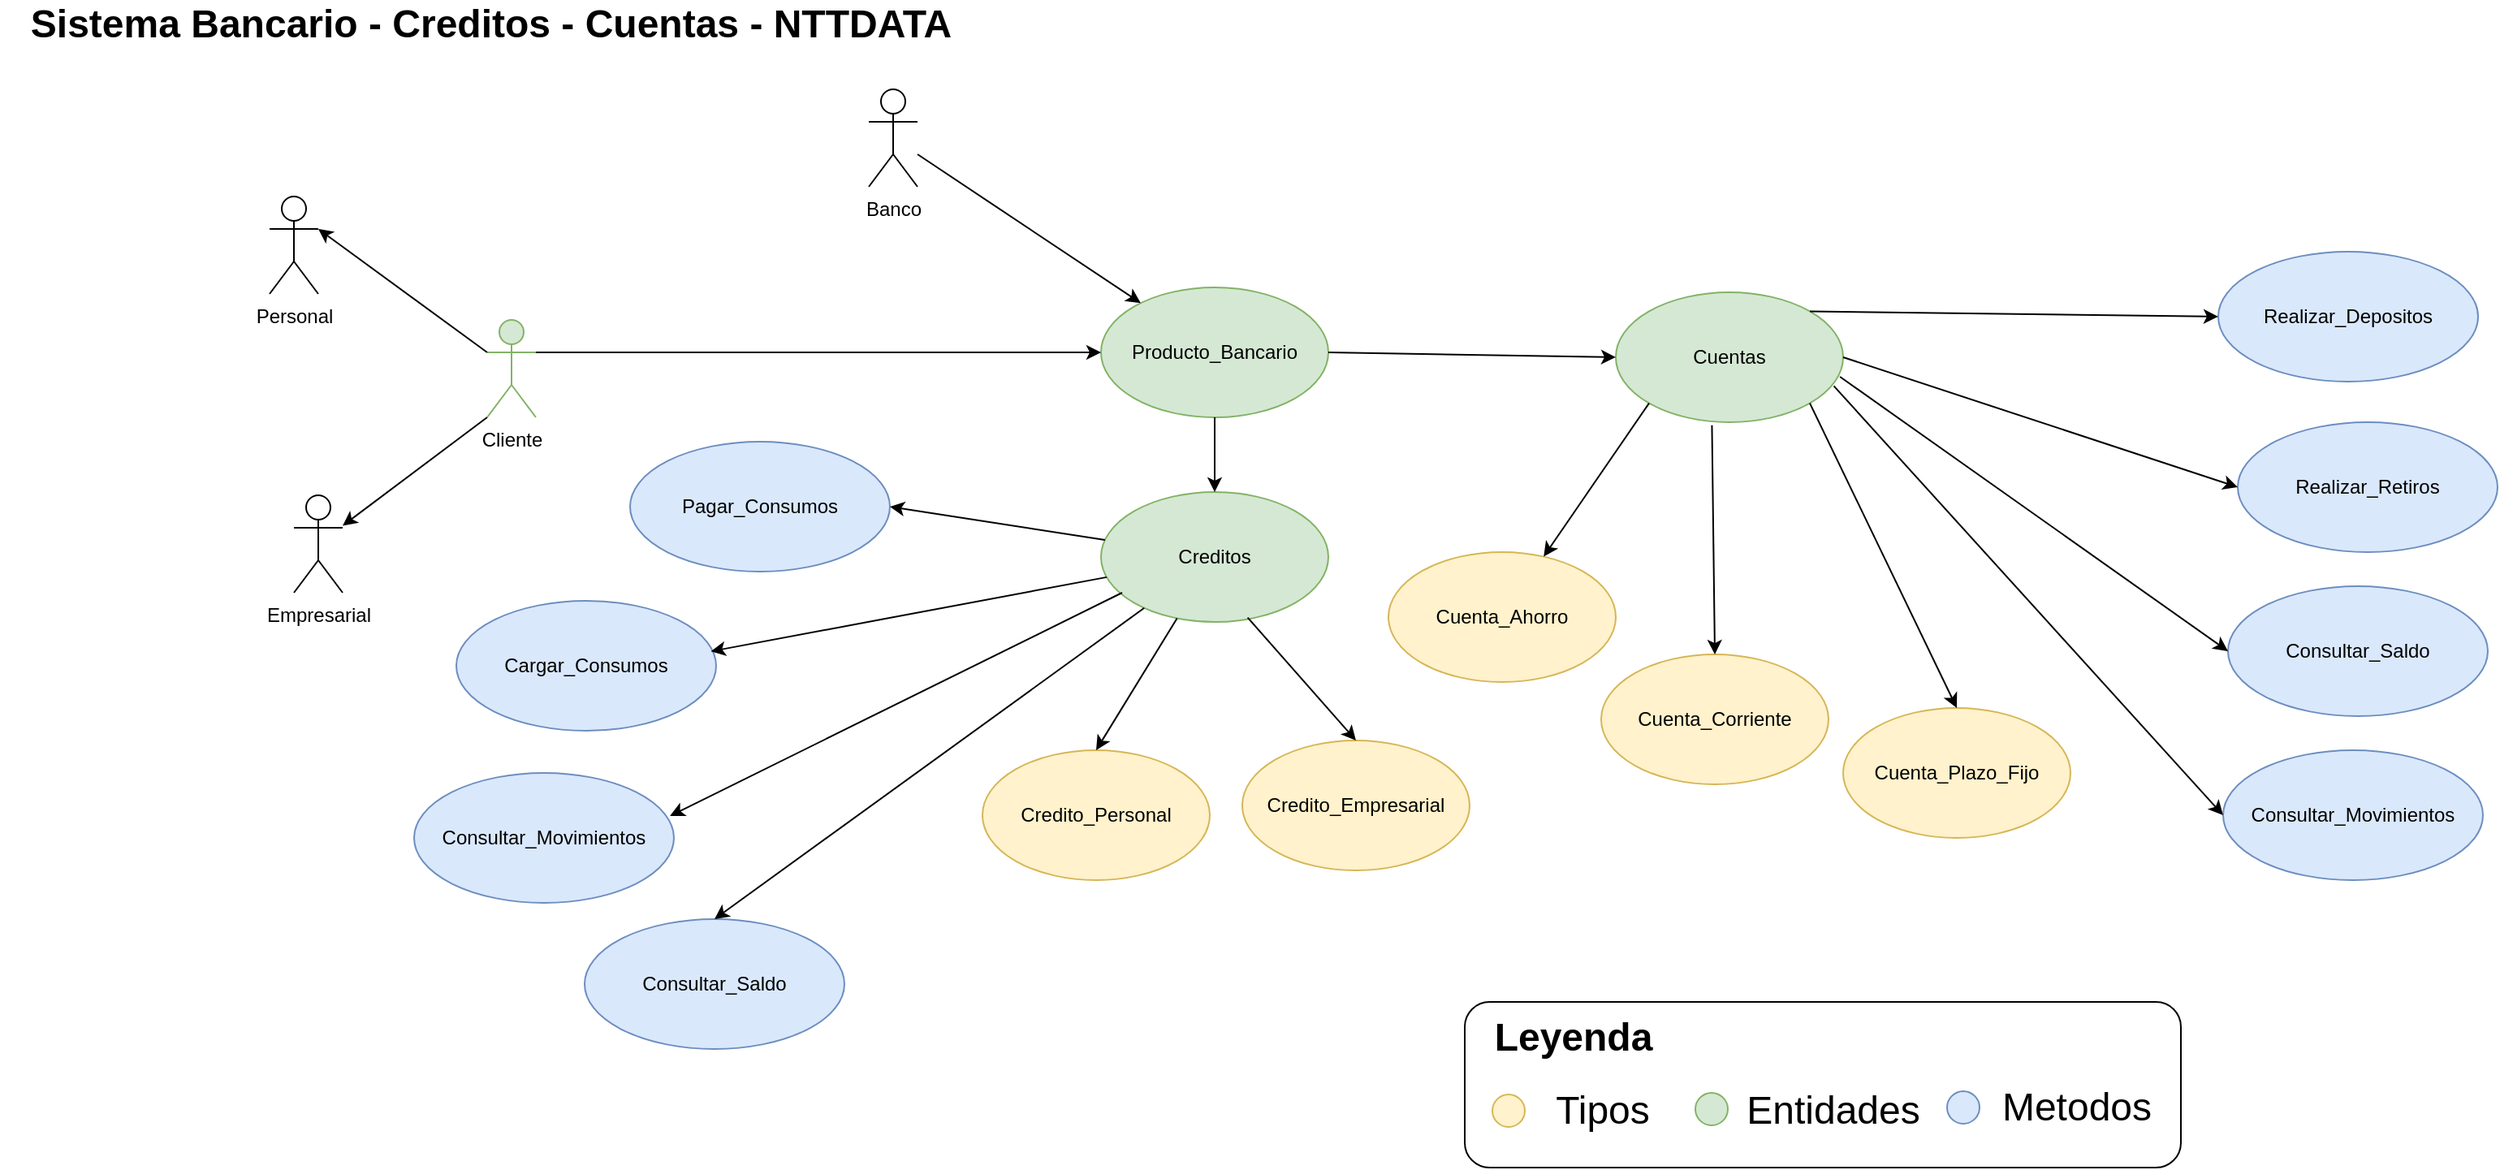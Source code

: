 <mxfile version="23.1.5" type="device" pages="3">
  <diagram id="dr84ATfy2s_csqID7k3z" name="Diagrama_Casos_Uso">
    <mxGraphModel dx="4492" dy="2038" grid="0" gridSize="10" guides="1" tooltips="1" connect="1" arrows="1" fold="1" page="1" pageScale="1" pageWidth="2000" pageHeight="1000" math="0" shadow="0">
      <root>
        <mxCell id="0" />
        <mxCell id="1" parent="0" />
        <mxCell id="lOmS7LGI5ybByQJQdkzE-1" value="Cliente" style="shape=umlActor;verticalLabelPosition=bottom;verticalAlign=top;html=1;outlineConnect=0;fillColor=#d5e8d4;strokeColor=#82b366;" parent="1" vertex="1">
          <mxGeometry x="-1487" y="-643" width="30" height="60" as="geometry" />
        </mxCell>
        <mxCell id="lOmS7LGI5ybByQJQdkzE-2" value="Producto_Bancario" style="ellipse;whiteSpace=wrap;html=1;fillColor=#d5e8d4;strokeColor=#82b366;" parent="1" vertex="1">
          <mxGeometry x="-1109" y="-663" width="140" height="80" as="geometry" />
        </mxCell>
        <mxCell id="lOmS7LGI5ybByQJQdkzE-4" value="Personal" style="shape=umlActor;verticalLabelPosition=bottom;verticalAlign=top;html=1;outlineConnect=0;" parent="1" vertex="1">
          <mxGeometry x="-1621" y="-719" width="30" height="60" as="geometry" />
        </mxCell>
        <mxCell id="lOmS7LGI5ybByQJQdkzE-5" value="Empresarial" style="shape=umlActor;verticalLabelPosition=bottom;verticalAlign=top;html=1;outlineConnect=0;" parent="1" vertex="1">
          <mxGeometry x="-1606" y="-535" width="30" height="60" as="geometry" />
        </mxCell>
        <mxCell id="lOmS7LGI5ybByQJQdkzE-14" value="" style="endArrow=classic;html=1;rounded=0;entryX=1;entryY=0.333;entryDx=0;entryDy=0;entryPerimeter=0;exitX=0;exitY=0.333;exitDx=0;exitDy=0;exitPerimeter=0;" parent="1" source="lOmS7LGI5ybByQJQdkzE-1" target="lOmS7LGI5ybByQJQdkzE-4" edge="1">
          <mxGeometry width="50" height="50" relative="1" as="geometry">
            <mxPoint x="-1397" y="-343" as="sourcePoint" />
            <mxPoint x="-1347" y="-393" as="targetPoint" />
          </mxGeometry>
        </mxCell>
        <mxCell id="lOmS7LGI5ybByQJQdkzE-16" value="Cuenta_Ahorro" style="ellipse;whiteSpace=wrap;html=1;fillColor=#fff2cc;strokeColor=#d6b656;" parent="1" vertex="1">
          <mxGeometry x="-932" y="-500" width="140" height="80" as="geometry" />
        </mxCell>
        <mxCell id="lOmS7LGI5ybByQJQdkzE-17" value="Cuenta_Corriente" style="ellipse;whiteSpace=wrap;html=1;fillColor=#fff2cc;strokeColor=#d6b656;" parent="1" vertex="1">
          <mxGeometry x="-801" y="-437" width="140" height="80" as="geometry" />
        </mxCell>
        <mxCell id="lOmS7LGI5ybByQJQdkzE-18" value="Cuenta_Plazo_Fijo" style="ellipse;whiteSpace=wrap;html=1;fillColor=#fff2cc;strokeColor=#d6b656;" parent="1" vertex="1">
          <mxGeometry x="-652" y="-404" width="140" height="80" as="geometry" />
        </mxCell>
        <mxCell id="lOmS7LGI5ybByQJQdkzE-28" value="" style="endArrow=classic;html=1;rounded=0;exitX=1;exitY=0.333;exitDx=0;exitDy=0;exitPerimeter=0;" parent="1" source="lOmS7LGI5ybByQJQdkzE-1" target="lOmS7LGI5ybByQJQdkzE-2" edge="1">
          <mxGeometry width="50" height="50" relative="1" as="geometry">
            <mxPoint x="-1498" y="-432" as="sourcePoint" />
            <mxPoint x="-1448" y="-482" as="targetPoint" />
          </mxGeometry>
        </mxCell>
        <mxCell id="lOmS7LGI5ybByQJQdkzE-30" value="Banco" style="shape=umlActor;verticalLabelPosition=bottom;verticalAlign=top;html=1;outlineConnect=0;" parent="1" vertex="1">
          <mxGeometry x="-1252" y="-785" width="30" height="60" as="geometry" />
        </mxCell>
        <mxCell id="lOmS7LGI5ybByQJQdkzE-32" value="" style="endArrow=classic;html=1;rounded=0;" parent="1" source="lOmS7LGI5ybByQJQdkzE-30" target="lOmS7LGI5ybByQJQdkzE-2" edge="1">
          <mxGeometry width="50" height="50" relative="1" as="geometry">
            <mxPoint x="-1218" y="-292" as="sourcePoint" />
            <mxPoint x="-1168" y="-342" as="targetPoint" />
          </mxGeometry>
        </mxCell>
        <mxCell id="lOmS7LGI5ybByQJQdkzE-34" value="Realizar_Depositos" style="ellipse;whiteSpace=wrap;html=1;fillColor=#dae8fc;strokeColor=#6c8ebf;" parent="1" vertex="1">
          <mxGeometry x="-421" y="-685" width="160" height="80" as="geometry" />
        </mxCell>
        <mxCell id="lOmS7LGI5ybByQJQdkzE-35" value="Realizar_Retiros" style="ellipse;whiteSpace=wrap;html=1;fillColor=#dae8fc;strokeColor=#6c8ebf;" parent="1" vertex="1">
          <mxGeometry x="-409" y="-580" width="160" height="80" as="geometry" />
        </mxCell>
        <mxCell id="lOmS7LGI5ybByQJQdkzE-37" value="Consultar_Saldo" style="ellipse;whiteSpace=wrap;html=1;fillColor=#dae8fc;strokeColor=#6c8ebf;" parent="1" vertex="1">
          <mxGeometry x="-415" y="-479" width="160" height="80" as="geometry" />
        </mxCell>
        <mxCell id="lOmS7LGI5ybByQJQdkzE-40" value="Consultar_Movimientos" style="ellipse;whiteSpace=wrap;html=1;fillColor=#dae8fc;strokeColor=#6c8ebf;" parent="1" vertex="1">
          <mxGeometry x="-418" y="-378" width="160" height="80" as="geometry" />
        </mxCell>
        <mxCell id="lOmS7LGI5ybByQJQdkzE-66" value="" style="group" parent="1" vertex="1" connectable="0">
          <mxGeometry x="-885" y="-223" width="441" height="102" as="geometry" />
        </mxCell>
        <mxCell id="lOmS7LGI5ybByQJQdkzE-51" value="Leyenda" style="text;html=1;align=center;verticalAlign=middle;whiteSpace=wrap;rounded=0;fontSize=24;fontStyle=1" parent="lOmS7LGI5ybByQJQdkzE-66" vertex="1">
          <mxGeometry x="17" y="7" width="100" height="30" as="geometry" />
        </mxCell>
        <mxCell id="lOmS7LGI5ybByQJQdkzE-52" value="" style="ellipse;whiteSpace=wrap;html=1;fillColor=#fff2cc;strokeColor=#d6b656;" parent="lOmS7LGI5ybByQJQdkzE-66" vertex="1">
          <mxGeometry x="17" y="57" width="20" height="20" as="geometry" />
        </mxCell>
        <mxCell id="lOmS7LGI5ybByQJQdkzE-56" value="" style="ellipse;whiteSpace=wrap;html=1;fillColor=#d5e8d4;strokeColor=#82b366;" parent="lOmS7LGI5ybByQJQdkzE-66" vertex="1">
          <mxGeometry x="142" y="56" width="20" height="20" as="geometry" />
        </mxCell>
        <mxCell id="lOmS7LGI5ybByQJQdkzE-57" value="" style="ellipse;whiteSpace=wrap;html=1;fillColor=#dae8fc;strokeColor=#6c8ebf;" parent="lOmS7LGI5ybByQJQdkzE-66" vertex="1">
          <mxGeometry x="297" y="55" width="20" height="20" as="geometry" />
        </mxCell>
        <mxCell id="lOmS7LGI5ybByQJQdkzE-60" value="Entidades" style="text;html=1;align=center;verticalAlign=middle;whiteSpace=wrap;rounded=0;fontSize=24;fontStyle=0" parent="lOmS7LGI5ybByQJQdkzE-66" vertex="1">
          <mxGeometry x="167" y="52" width="120" height="30" as="geometry" />
        </mxCell>
        <mxCell id="lOmS7LGI5ybByQJQdkzE-61" value="Tipos" style="text;html=1;align=center;verticalAlign=middle;whiteSpace=wrap;rounded=0;fontSize=24;fontStyle=0" parent="lOmS7LGI5ybByQJQdkzE-66" vertex="1">
          <mxGeometry x="25" y="52" width="120" height="30" as="geometry" />
        </mxCell>
        <mxCell id="lOmS7LGI5ybByQJQdkzE-62" value="Metodos" style="text;html=1;align=center;verticalAlign=middle;whiteSpace=wrap;rounded=0;fontSize=24;fontStyle=0" parent="lOmS7LGI5ybByQJQdkzE-66" vertex="1">
          <mxGeometry x="317" y="50" width="120" height="30" as="geometry" />
        </mxCell>
        <mxCell id="lOmS7LGI5ybByQJQdkzE-64" value="" style="rounded=1;whiteSpace=wrap;html=1;fontColor=default;fillColor=none;" parent="lOmS7LGI5ybByQJQdkzE-66" vertex="1">
          <mxGeometry width="441" height="102" as="geometry" />
        </mxCell>
        <mxCell id="0ZuxWmy_i-_zA7fKXbt6-1" value="Cargar_Consumos" style="ellipse;whiteSpace=wrap;html=1;fillColor=#dae8fc;strokeColor=#6c8ebf;" parent="1" vertex="1">
          <mxGeometry x="-1506" y="-470" width="160" height="80" as="geometry" />
        </mxCell>
        <mxCell id="0ZuxWmy_i-_zA7fKXbt6-7" value="" style="endArrow=classic;html=1;rounded=0;exitX=0;exitY=1;exitDx=0;exitDy=0;exitPerimeter=0;" parent="1" source="lOmS7LGI5ybByQJQdkzE-1" target="lOmS7LGI5ybByQJQdkzE-5" edge="1">
          <mxGeometry width="50" height="50" relative="1" as="geometry">
            <mxPoint x="-1477" y="-613" as="sourcePoint" />
            <mxPoint x="-1560" y="-635" as="targetPoint" />
          </mxGeometry>
        </mxCell>
        <mxCell id="0ZuxWmy_i-_zA7fKXbt6-8" value="Credito_Personal" style="ellipse;whiteSpace=wrap;html=1;fillColor=#fff2cc;strokeColor=#d6b656;" parent="1" vertex="1">
          <mxGeometry x="-1182" y="-378" width="140" height="80" as="geometry" />
        </mxCell>
        <mxCell id="0ZuxWmy_i-_zA7fKXbt6-10" value="Cuentas" style="ellipse;whiteSpace=wrap;html=1;fillColor=#d5e8d4;strokeColor=#82b366;" parent="1" vertex="1">
          <mxGeometry x="-792" y="-660" width="140" height="80" as="geometry" />
        </mxCell>
        <mxCell id="0ZuxWmy_i-_zA7fKXbt6-11" value="Creditos" style="ellipse;whiteSpace=wrap;html=1;fillColor=#d5e8d4;strokeColor=#82b366;" parent="1" vertex="1">
          <mxGeometry x="-1109" y="-537" width="140" height="80" as="geometry" />
        </mxCell>
        <mxCell id="0ZuxWmy_i-_zA7fKXbt6-12" value="" style="endArrow=classic;html=1;rounded=0;exitX=0.5;exitY=1;exitDx=0;exitDy=0;entryX=0.5;entryY=0;entryDx=0;entryDy=0;" parent="1" source="lOmS7LGI5ybByQJQdkzE-2" target="0ZuxWmy_i-_zA7fKXbt6-11" edge="1">
          <mxGeometry width="50" height="50" relative="1" as="geometry">
            <mxPoint x="-1458" y="-562" as="sourcePoint" />
            <mxPoint x="-1284" y="-562" as="targetPoint" />
          </mxGeometry>
        </mxCell>
        <mxCell id="0ZuxWmy_i-_zA7fKXbt6-13" value="" style="endArrow=classic;html=1;rounded=0;exitX=1;exitY=0.5;exitDx=0;exitDy=0;entryX=0;entryY=0.5;entryDx=0;entryDy=0;" parent="1" source="lOmS7LGI5ybByQJQdkzE-2" target="0ZuxWmy_i-_zA7fKXbt6-10" edge="1">
          <mxGeometry width="50" height="50" relative="1" as="geometry">
            <mxPoint x="-1263" y="-534" as="sourcePoint" />
            <mxPoint x="-1363" y="-445" as="targetPoint" />
          </mxGeometry>
        </mxCell>
        <mxCell id="0ZuxWmy_i-_zA7fKXbt6-14" value="Credito_Empresarial" style="ellipse;whiteSpace=wrap;html=1;fillColor=#fff2cc;strokeColor=#d6b656;" parent="1" vertex="1">
          <mxGeometry x="-1022" y="-384" width="140" height="80" as="geometry" />
        </mxCell>
        <mxCell id="0ZuxWmy_i-_zA7fKXbt6-15" value="" style="endArrow=classic;html=1;rounded=0;entryX=0.5;entryY=0;entryDx=0;entryDy=0;" parent="1" source="0ZuxWmy_i-_zA7fKXbt6-11" target="0ZuxWmy_i-_zA7fKXbt6-8" edge="1">
          <mxGeometry width="50" height="50" relative="1" as="geometry">
            <mxPoint x="-1475" y="-375" as="sourcePoint" />
            <mxPoint x="-1564" y="-308" as="targetPoint" />
          </mxGeometry>
        </mxCell>
        <mxCell id="0ZuxWmy_i-_zA7fKXbt6-16" value="" style="endArrow=classic;html=1;rounded=0;exitX=0.645;exitY=0.966;exitDx=0;exitDy=0;entryX=0.5;entryY=0;entryDx=0;entryDy=0;exitPerimeter=0;" parent="1" source="0ZuxWmy_i-_zA7fKXbt6-11" target="0ZuxWmy_i-_zA7fKXbt6-14" edge="1">
          <mxGeometry width="50" height="50" relative="1" as="geometry">
            <mxPoint x="-1412" y="-377" as="sourcePoint" />
            <mxPoint x="-1579" y="-277" as="targetPoint" />
          </mxGeometry>
        </mxCell>
        <mxCell id="ck3J0RNxtsDwMsplJ45f-2" value="Sistema Bancario - Creditos - Cuentas - NTTDATA" style="text;html=1;align=center;verticalAlign=middle;whiteSpace=wrap;rounded=0;fontSize=24;fontStyle=1" parent="1" vertex="1">
          <mxGeometry x="-1787" y="-840" width="605" height="30" as="geometry" />
        </mxCell>
        <mxCell id="ck3J0RNxtsDwMsplJ45f-10" value="" style="endArrow=classic;html=1;rounded=0;exitX=0;exitY=1;exitDx=0;exitDy=0;" parent="1" source="0ZuxWmy_i-_zA7fKXbt6-10" target="lOmS7LGI5ybByQJQdkzE-16" edge="1">
          <mxGeometry width="50" height="50" relative="1" as="geometry">
            <mxPoint x="-1355" y="-431" as="sourcePoint" />
            <mxPoint x="-1306" y="-376" as="targetPoint" />
          </mxGeometry>
        </mxCell>
        <mxCell id="ck3J0RNxtsDwMsplJ45f-11" value="" style="endArrow=classic;html=1;rounded=0;exitX=0.423;exitY=1.023;exitDx=0;exitDy=0;entryX=0.5;entryY=0;entryDx=0;entryDy=0;exitPerimeter=0;" parent="1" source="0ZuxWmy_i-_zA7fKXbt6-10" target="lOmS7LGI5ybByQJQdkzE-17" edge="1">
          <mxGeometry width="50" height="50" relative="1" as="geometry">
            <mxPoint x="-1162" y="-428" as="sourcePoint" />
            <mxPoint x="-1199" y="-292" as="targetPoint" />
          </mxGeometry>
        </mxCell>
        <mxCell id="ck3J0RNxtsDwMsplJ45f-12" value="" style="endArrow=classic;html=1;rounded=0;exitX=1;exitY=1;exitDx=0;exitDy=0;entryX=0.5;entryY=0;entryDx=0;entryDy=0;" parent="1" source="0ZuxWmy_i-_zA7fKXbt6-10" target="lOmS7LGI5ybByQJQdkzE-18" edge="1">
          <mxGeometry width="50" height="50" relative="1" as="geometry">
            <mxPoint x="-1162" y="-428" as="sourcePoint" />
            <mxPoint x="-1207" y="-297" as="targetPoint" />
          </mxGeometry>
        </mxCell>
        <mxCell id="NpRbtF6vB1Uw2miUPayP-1" value="Pagar_Consumos" style="ellipse;whiteSpace=wrap;html=1;fillColor=#dae8fc;strokeColor=#6c8ebf;" parent="1" vertex="1">
          <mxGeometry x="-1399" y="-568" width="160" height="80" as="geometry" />
        </mxCell>
        <mxCell id="QLj980tCngamSMK7YVIk-1" value="" style="endArrow=classic;html=1;rounded=0;entryX=1;entryY=0.5;entryDx=0;entryDy=0;" parent="1" source="0ZuxWmy_i-_zA7fKXbt6-11" target="NpRbtF6vB1Uw2miUPayP-1" edge="1">
          <mxGeometry width="50" height="50" relative="1" as="geometry">
            <mxPoint x="-1078" y="-585" as="sourcePoint" />
            <mxPoint x="-1202" y="-488" as="targetPoint" />
          </mxGeometry>
        </mxCell>
        <mxCell id="QLj980tCngamSMK7YVIk-2" value="" style="endArrow=classic;html=1;rounded=0;exitX=1;exitY=0;exitDx=0;exitDy=0;entryX=0;entryY=0.5;entryDx=0;entryDy=0;" parent="1" source="0ZuxWmy_i-_zA7fKXbt6-10" target="lOmS7LGI5ybByQJQdkzE-34" edge="1">
          <mxGeometry width="50" height="50" relative="1" as="geometry">
            <mxPoint x="-1002" y="-577" as="sourcePoint" />
            <mxPoint x="-744" y="-490" as="targetPoint" />
          </mxGeometry>
        </mxCell>
        <mxCell id="QLj980tCngamSMK7YVIk-3" value="" style="endArrow=classic;html=1;rounded=0;exitX=1;exitY=0.5;exitDx=0;exitDy=0;entryX=0;entryY=0.5;entryDx=0;entryDy=0;" parent="1" source="0ZuxWmy_i-_zA7fKXbt6-10" target="lOmS7LGI5ybByQJQdkzE-35" edge="1">
          <mxGeometry width="50" height="50" relative="1" as="geometry">
            <mxPoint x="-695" y="-478" as="sourcePoint" />
            <mxPoint x="-508" y="-603" as="targetPoint" />
          </mxGeometry>
        </mxCell>
        <mxCell id="QLj980tCngamSMK7YVIk-4" value="" style="endArrow=classic;html=1;rounded=0;exitX=0.986;exitY=0.65;exitDx=0;exitDy=0;entryX=0;entryY=0.5;entryDx=0;entryDy=0;exitPerimeter=0;" parent="1" source="0ZuxWmy_i-_zA7fKXbt6-10" target="lOmS7LGI5ybByQJQdkzE-37" edge="1">
          <mxGeometry width="50" height="50" relative="1" as="geometry">
            <mxPoint x="-674" y="-450" as="sourcePoint" />
            <mxPoint x="-399" y="-530" as="targetPoint" />
          </mxGeometry>
        </mxCell>
        <mxCell id="QLj980tCngamSMK7YVIk-5" value="" style="endArrow=classic;html=1;rounded=0;exitX=0.959;exitY=0.721;exitDx=0;exitDy=0;entryX=0;entryY=0.5;entryDx=0;entryDy=0;exitPerimeter=0;" parent="1" source="0ZuxWmy_i-_zA7fKXbt6-10" target="lOmS7LGI5ybByQJQdkzE-40" edge="1">
          <mxGeometry width="50" height="50" relative="1" as="geometry">
            <mxPoint x="-676" y="-438" as="sourcePoint" />
            <mxPoint x="-405" y="-429" as="targetPoint" />
          </mxGeometry>
        </mxCell>
        <mxCell id="QLj980tCngamSMK7YVIk-6" value="" style="endArrow=classic;html=1;rounded=0;entryX=0.98;entryY=0.389;entryDx=0;entryDy=0;entryPerimeter=0;" parent="1" source="0ZuxWmy_i-_zA7fKXbt6-11" target="0ZuxWmy_i-_zA7fKXbt6-1" edge="1">
          <mxGeometry width="50" height="50" relative="1" as="geometry">
            <mxPoint x="-1242" y="-450" as="sourcePoint" />
            <mxPoint x="-1339" y="-450" as="targetPoint" />
          </mxGeometry>
        </mxCell>
        <mxCell id="QLj980tCngamSMK7YVIk-8" value="Consultar_Saldo" style="ellipse;whiteSpace=wrap;html=1;fillColor=#dae8fc;strokeColor=#6c8ebf;" parent="1" vertex="1">
          <mxGeometry x="-1427" y="-274" width="160" height="80" as="geometry" />
        </mxCell>
        <mxCell id="QLj980tCngamSMK7YVIk-9" value="Consultar_Movimientos" style="ellipse;whiteSpace=wrap;html=1;fillColor=#dae8fc;strokeColor=#6c8ebf;" parent="1" vertex="1">
          <mxGeometry x="-1532" y="-364" width="160" height="80" as="geometry" />
        </mxCell>
        <mxCell id="QLj980tCngamSMK7YVIk-10" value="" style="endArrow=classic;html=1;rounded=0;entryX=0.985;entryY=0.331;entryDx=0;entryDy=0;entryPerimeter=0;" parent="1" target="QLj980tCngamSMK7YVIk-9" edge="1">
          <mxGeometry width="50" height="50" relative="1" as="geometry">
            <mxPoint x="-1096" y="-475" as="sourcePoint" />
            <mxPoint x="-1339" y="-429" as="targetPoint" />
          </mxGeometry>
        </mxCell>
        <mxCell id="QLj980tCngamSMK7YVIk-11" value="" style="endArrow=classic;html=1;rounded=0;entryX=0.5;entryY=0;entryDx=0;entryDy=0;" parent="1" source="0ZuxWmy_i-_zA7fKXbt6-11" target="QLj980tCngamSMK7YVIk-8" edge="1">
          <mxGeometry width="50" height="50" relative="1" as="geometry">
            <mxPoint x="-1086" y="-465" as="sourcePoint" />
            <mxPoint x="-1364" y="-328" as="targetPoint" />
          </mxGeometry>
        </mxCell>
      </root>
    </mxGraphModel>
  </diagram>
  <diagram id="C5RBs43oDa-KdzZeNtuy" name="Entityes">
    <mxGraphModel dx="794" dy="519" grid="0" gridSize="10" guides="1" tooltips="1" connect="1" arrows="1" fold="1" page="1" pageScale="1" pageWidth="827" pageHeight="1169" math="0" shadow="0">
      <root>
        <mxCell id="WIyWlLk6GJQsqaUBKTNV-0" />
        <mxCell id="WIyWlLk6GJQsqaUBKTNV-1" parent="WIyWlLk6GJQsqaUBKTNV-0" />
        <mxCell id="c2GUi-caobG2v578m-VY-2" style="edgeStyle=orthogonalEdgeStyle;rounded=0;orthogonalLoop=1;jettySize=auto;html=1;entryX=0;entryY=0.25;entryDx=0;entryDy=0;" parent="WIyWlLk6GJQsqaUBKTNV-1" source="QRJX2u9M6czq8qBslyQO-0" target="QRJX2u9M6czq8qBslyQO-5" edge="1">
          <mxGeometry relative="1" as="geometry">
            <Array as="points">
              <mxPoint x="210" y="378" />
            </Array>
          </mxGeometry>
        </mxCell>
        <mxCell id="QRJX2u9M6czq8qBslyQO-0" value="Cliente" style="swimlane;childLayout=stackLayout;horizontal=1;startSize=30;horizontalStack=0;rounded=1;fontSize=14;fontStyle=0;strokeWidth=2;resizeParent=0;resizeLast=1;shadow=0;dashed=0;align=center;arcSize=4;whiteSpace=wrap;html=1;" parent="WIyWlLk6GJQsqaUBKTNV-1" vertex="1">
          <mxGeometry x="130" y="120" width="160" height="120" as="geometry" />
        </mxCell>
        <mxCell id="QRJX2u9M6czq8qBslyQO-1" value="cod_cli&lt;br&gt;nom_cli&lt;br&gt;ape_cli" style="align=left;strokeColor=none;fillColor=none;spacingLeft=4;fontSize=12;verticalAlign=top;resizable=0;rotatable=0;part=1;html=1;" parent="QRJX2u9M6czq8qBslyQO-0" vertex="1">
          <mxGeometry y="30" width="160" height="90" as="geometry" />
        </mxCell>
        <mxCell id="QRJX2u9M6czq8qBslyQO-2" value="Credito" style="swimlane;childLayout=stackLayout;horizontal=1;startSize=30;horizontalStack=0;rounded=1;fontSize=14;fontStyle=0;strokeWidth=2;resizeParent=0;resizeLast=1;shadow=0;dashed=0;align=center;arcSize=4;whiteSpace=wrap;html=1;" parent="WIyWlLk6GJQsqaUBKTNV-1" vertex="1">
          <mxGeometry x="517" y="120" width="160" height="120" as="geometry" />
        </mxCell>
        <mxCell id="QRJX2u9M6czq8qBslyQO-3" value="cod_cred&lt;br&gt;tipo_cred&lt;br&gt;limite_cred&lt;br&gt;consumo_actual&lt;br&gt;estado" style="align=left;strokeColor=none;fillColor=none;spacingLeft=4;fontSize=12;verticalAlign=top;resizable=0;rotatable=0;part=1;html=1;" parent="QRJX2u9M6czq8qBslyQO-2" vertex="1">
          <mxGeometry y="30" width="160" height="90" as="geometry" />
        </mxCell>
        <mxCell id="QRJX2u9M6czq8qBslyQO-4" value="Cuenta" style="swimlane;childLayout=stackLayout;horizontal=1;startSize=30;horizontalStack=0;rounded=1;fontSize=14;fontStyle=0;strokeWidth=2;resizeParent=0;resizeLast=1;shadow=0;dashed=0;align=center;arcSize=4;whiteSpace=wrap;html=1;" parent="WIyWlLk6GJQsqaUBKTNV-1" vertex="1">
          <mxGeometry x="520" y="320" width="160" height="120" as="geometry" />
        </mxCell>
        <mxCell id="QRJX2u9M6czq8qBslyQO-5" value="cod_cta&lt;br&gt;tipo_cta&lt;br&gt;titular_cta&lt;br&gt;saldo_cta&lt;br&gt;firmate_autorizado_cta" style="align=left;strokeColor=none;fillColor=none;spacingLeft=4;fontSize=12;verticalAlign=top;resizable=0;rotatable=0;part=1;html=1;" parent="QRJX2u9M6czq8qBslyQO-4" vertex="1">
          <mxGeometry y="30" width="160" height="90" as="geometry" />
        </mxCell>
        <mxCell id="c2GUi-caobG2v578m-VY-1" style="edgeStyle=orthogonalEdgeStyle;rounded=0;orthogonalLoop=1;jettySize=auto;html=1;" parent="WIyWlLk6GJQsqaUBKTNV-1" source="QRJX2u9M6czq8qBslyQO-1" target="QRJX2u9M6czq8qBslyQO-3" edge="1">
          <mxGeometry relative="1" as="geometry">
            <Array as="points">
              <mxPoint x="440" y="180" />
              <mxPoint x="440" y="180" />
            </Array>
          </mxGeometry>
        </mxCell>
      </root>
    </mxGraphModel>
  </diagram>
  <diagram id="iI1PaX8Ek07ZCjY_CHOS" name="Diagrama_Bancario_NTTDATA">
    <mxGraphModel dx="1780" dy="741" grid="0" gridSize="10" guides="1" tooltips="1" connect="1" arrows="1" fold="1" page="1" pageScale="1" pageWidth="2000" pageHeight="1000" math="0" shadow="0">
      <root>
        <mxCell id="0" />
        <mxCell id="1" parent="0" />
        <mxCell id="_GCWVmaHbdbMoyD0e-gm-1" style="edgeStyle=orthogonalEdgeStyle;rounded=0;orthogonalLoop=1;jettySize=auto;html=1;entryX=0;entryY=0.5;entryDx=0;entryDy=0;entryPerimeter=0;" parent="1" source="gf6o0wJTNaybLEvcuHoC-1" target="PDgOTdbaDutgGkA2jV5B-1" edge="1">
          <mxGeometry relative="1" as="geometry">
            <Array as="points">
              <mxPoint x="200" y="320" />
              <mxPoint x="200" y="223" />
            </Array>
          </mxGeometry>
        </mxCell>
        <mxCell id="_GCWVmaHbdbMoyD0e-gm-2" style="edgeStyle=orthogonalEdgeStyle;rounded=0;orthogonalLoop=1;jettySize=auto;html=1;entryX=0;entryY=0.5;entryDx=0;entryDy=0;" parent="1" source="gf6o0wJTNaybLEvcuHoC-1" target="PDgOTdbaDutgGkA2jV5B-2" edge="1">
          <mxGeometry relative="1" as="geometry" />
        </mxCell>
        <mxCell id="gf6o0wJTNaybLEvcuHoC-1" value="Sistema_Bancario" style="rounded=0;whiteSpace=wrap;html=1;fontStyle=1" parent="1" vertex="1">
          <mxGeometry x="40" y="295" width="120" height="50" as="geometry" />
        </mxCell>
        <mxCell id="gf6o0wJTNaybLEvcuHoC-2" value="ms_pagar_consumo" style="rounded=0;whiteSpace=wrap;html=1;fontStyle=1" parent="1" vertex="1">
          <mxGeometry x="589" y="146" width="180" height="50" as="geometry" />
        </mxCell>
        <mxCell id="gf6o0wJTNaybLEvcuHoC-3" value="ms_cargar_consumo" style="rounded=0;whiteSpace=wrap;html=1;fontStyle=1" parent="1" vertex="1">
          <mxGeometry x="585" y="240" width="180" height="50" as="geometry" />
        </mxCell>
        <mxCell id="Se_d0xU82shCiYAwv5EA-2" style="edgeStyle=orthogonalEdgeStyle;rounded=0;orthogonalLoop=1;jettySize=auto;html=1;entryX=0;entryY=0.5;entryDx=0;entryDy=0;" parent="1" source="PDgOTdbaDutgGkA2jV5B-1" target="gf6o0wJTNaybLEvcuHoC-2" edge="1">
          <mxGeometry relative="1" as="geometry">
            <Array as="points">
              <mxPoint x="470" y="223" />
              <mxPoint x="470" y="171" />
            </Array>
          </mxGeometry>
        </mxCell>
        <mxCell id="Se_d0xU82shCiYAwv5EA-3" style="edgeStyle=orthogonalEdgeStyle;rounded=0;orthogonalLoop=1;jettySize=auto;html=1;" parent="1" source="PDgOTdbaDutgGkA2jV5B-1" target="gf6o0wJTNaybLEvcuHoC-3" edge="1">
          <mxGeometry relative="1" as="geometry">
            <Array as="points">
              <mxPoint x="470" y="223" />
              <mxPoint x="470" y="265" />
            </Array>
          </mxGeometry>
        </mxCell>
        <mxCell id="jwyG83SBqA279QAHXyuc-8" style="edgeStyle=orthogonalEdgeStyle;rounded=0;orthogonalLoop=1;jettySize=auto;html=1;entryX=0;entryY=0.5;entryDx=0;entryDy=0;" parent="1" source="PDgOTdbaDutgGkA2jV5B-1" target="jwyG83SBqA279QAHXyuc-5" edge="1">
          <mxGeometry relative="1" as="geometry">
            <Array as="points">
              <mxPoint x="300" y="85" />
            </Array>
          </mxGeometry>
        </mxCell>
        <mxCell id="eMZ921Pypk3qeuof4A7k-1" style="edgeStyle=orthogonalEdgeStyle;rounded=0;orthogonalLoop=1;jettySize=auto;html=1;entryX=0;entryY=0.5;entryDx=0;entryDy=0;" edge="1" parent="1" source="PDgOTdbaDutgGkA2jV5B-1" target="jwyG83SBqA279QAHXyuc-6">
          <mxGeometry relative="1" as="geometry">
            <Array as="points">
              <mxPoint x="417" y="223" />
              <mxPoint x="417" y="515" />
            </Array>
          </mxGeometry>
        </mxCell>
        <mxCell id="PDgOTdbaDutgGkA2jV5B-1" value="Credito" style="rounded=0;whiteSpace=wrap;html=1;fontStyle=1" parent="1" vertex="1">
          <mxGeometry x="230" y="203" width="120" height="40" as="geometry" />
        </mxCell>
        <mxCell id="jwyG83SBqA279QAHXyuc-3" style="edgeStyle=orthogonalEdgeStyle;rounded=0;orthogonalLoop=1;jettySize=auto;html=1;entryX=0;entryY=0.5;entryDx=0;entryDy=0;" parent="1" source="PDgOTdbaDutgGkA2jV5B-2" target="jwyG83SBqA279QAHXyuc-1" edge="1">
          <mxGeometry relative="1" as="geometry" />
        </mxCell>
        <mxCell id="jwyG83SBqA279QAHXyuc-4" style="edgeStyle=orthogonalEdgeStyle;rounded=0;orthogonalLoop=1;jettySize=auto;html=1;entryX=0;entryY=0.5;entryDx=0;entryDy=0;" parent="1" source="PDgOTdbaDutgGkA2jV5B-2" target="jwyG83SBqA279QAHXyuc-2" edge="1">
          <mxGeometry relative="1" as="geometry" />
        </mxCell>
        <mxCell id="eMZ921Pypk3qeuof4A7k-2" style="edgeStyle=orthogonalEdgeStyle;rounded=0;orthogonalLoop=1;jettySize=auto;html=1;entryX=0;entryY=0.5;entryDx=0;entryDy=0;" edge="1" parent="1" source="PDgOTdbaDutgGkA2jV5B-2" target="jwyG83SBqA279QAHXyuc-6">
          <mxGeometry relative="1" as="geometry">
            <Array as="points">
              <mxPoint x="294" y="515" />
            </Array>
          </mxGeometry>
        </mxCell>
        <mxCell id="eMZ921Pypk3qeuof4A7k-3" style="edgeStyle=orthogonalEdgeStyle;rounded=0;orthogonalLoop=1;jettySize=auto;html=1;entryX=0;entryY=0.5;entryDx=0;entryDy=0;" edge="1" parent="1" source="PDgOTdbaDutgGkA2jV5B-2" target="jwyG83SBqA279QAHXyuc-5">
          <mxGeometry relative="1" as="geometry">
            <Array as="points">
              <mxPoint x="418" y="420" />
              <mxPoint x="418" y="85" />
            </Array>
          </mxGeometry>
        </mxCell>
        <mxCell id="PDgOTdbaDutgGkA2jV5B-2" value="Cuenta" style="rounded=0;whiteSpace=wrap;html=1;fontStyle=1" parent="1" vertex="1">
          <mxGeometry x="240" y="400" width="120" height="40" as="geometry" />
        </mxCell>
        <mxCell id="jwyG83SBqA279QAHXyuc-1" value="ms_deposito_cuenta" style="rounded=0;whiteSpace=wrap;html=1;fontStyle=1" parent="1" vertex="1">
          <mxGeometry x="580" y="360" width="180" height="50" as="geometry" />
        </mxCell>
        <mxCell id="jwyG83SBqA279QAHXyuc-2" value="ms_retiro_cuenta" style="rounded=0;whiteSpace=wrap;html=1;fontStyle=1" parent="1" vertex="1">
          <mxGeometry x="580" y="440" width="180" height="50" as="geometry" />
        </mxCell>
        <mxCell id="jwyG83SBqA279QAHXyuc-5" value="ms_consultar_saldo" style="rounded=0;whiteSpace=wrap;html=1;fontStyle=1" parent="1" vertex="1">
          <mxGeometry x="800" y="60" width="180" height="50" as="geometry" />
        </mxCell>
        <mxCell id="jwyG83SBqA279QAHXyuc-6" value="ms_consultar_movimientos" style="rounded=0;whiteSpace=wrap;html=1;fontStyle=1" parent="1" vertex="1">
          <mxGeometry x="800" y="490" width="180" height="50" as="geometry" />
        </mxCell>
        <mxCell id="jwyG83SBqA279QAHXyuc-7" value="BD_BANCO_NTTDATA" style="shape=cylinder3;whiteSpace=wrap;html=1;boundedLbl=1;backgroundOutline=1;size=15;fontStyle=1" parent="1" vertex="1">
          <mxGeometry x="1180" y="265" width="60" height="80" as="geometry" />
        </mxCell>
        <mxCell id="jwyG83SBqA279QAHXyuc-11" style="edgeStyle=orthogonalEdgeStyle;rounded=0;orthogonalLoop=1;jettySize=auto;html=1;entryX=0.5;entryY=0;entryDx=0;entryDy=0;entryPerimeter=0;" parent="1" source="jwyG83SBqA279QAHXyuc-5" target="jwyG83SBqA279QAHXyuc-7" edge="1">
          <mxGeometry relative="1" as="geometry" />
        </mxCell>
        <mxCell id="jwyG83SBqA279QAHXyuc-12" style="edgeStyle=orthogonalEdgeStyle;rounded=0;orthogonalLoop=1;jettySize=auto;html=1;entryX=0.5;entryY=1;entryDx=0;entryDy=0;entryPerimeter=0;" parent="1" source="jwyG83SBqA279QAHXyuc-6" target="jwyG83SBqA279QAHXyuc-7" edge="1">
          <mxGeometry relative="1" as="geometry" />
        </mxCell>
        <mxCell id="jwyG83SBqA279QAHXyuc-13" style="edgeStyle=orthogonalEdgeStyle;rounded=0;orthogonalLoop=1;jettySize=auto;html=1;entryX=0;entryY=0.5;entryDx=0;entryDy=0;entryPerimeter=0;" parent="1" source="jwyG83SBqA279QAHXyuc-1" target="jwyG83SBqA279QAHXyuc-7" edge="1">
          <mxGeometry relative="1" as="geometry" />
        </mxCell>
        <mxCell id="jwyG83SBqA279QAHXyuc-14" style="edgeStyle=orthogonalEdgeStyle;rounded=0;orthogonalLoop=1;jettySize=auto;html=1;entryX=0;entryY=0.5;entryDx=0;entryDy=0;entryPerimeter=0;" parent="1" source="jwyG83SBqA279QAHXyuc-2" target="jwyG83SBqA279QAHXyuc-7" edge="1">
          <mxGeometry relative="1" as="geometry">
            <Array as="points">
              <mxPoint x="970" y="465" />
              <mxPoint x="970" y="305" />
            </Array>
          </mxGeometry>
        </mxCell>
        <mxCell id="jwyG83SBqA279QAHXyuc-16" style="edgeStyle=orthogonalEdgeStyle;rounded=0;orthogonalLoop=1;jettySize=auto;html=1;entryX=0;entryY=0.5;entryDx=0;entryDy=0;entryPerimeter=0;" parent="1" source="gf6o0wJTNaybLEvcuHoC-3" target="jwyG83SBqA279QAHXyuc-7" edge="1">
          <mxGeometry relative="1" as="geometry">
            <Array as="points">
              <mxPoint x="971" y="265" />
              <mxPoint x="971" y="305" />
            </Array>
          </mxGeometry>
        </mxCell>
        <mxCell id="jwyG83SBqA279QAHXyuc-17" style="edgeStyle=orthogonalEdgeStyle;rounded=0;orthogonalLoop=1;jettySize=auto;html=1;entryX=0;entryY=0.5;entryDx=0;entryDy=0;entryPerimeter=0;" parent="1" source="gf6o0wJTNaybLEvcuHoC-2" target="jwyG83SBqA279QAHXyuc-7" edge="1">
          <mxGeometry relative="1" as="geometry">
            <Array as="points">
              <mxPoint x="971" y="171" />
              <mxPoint x="971" y="305" />
            </Array>
          </mxGeometry>
        </mxCell>
      </root>
    </mxGraphModel>
  </diagram>
</mxfile>
